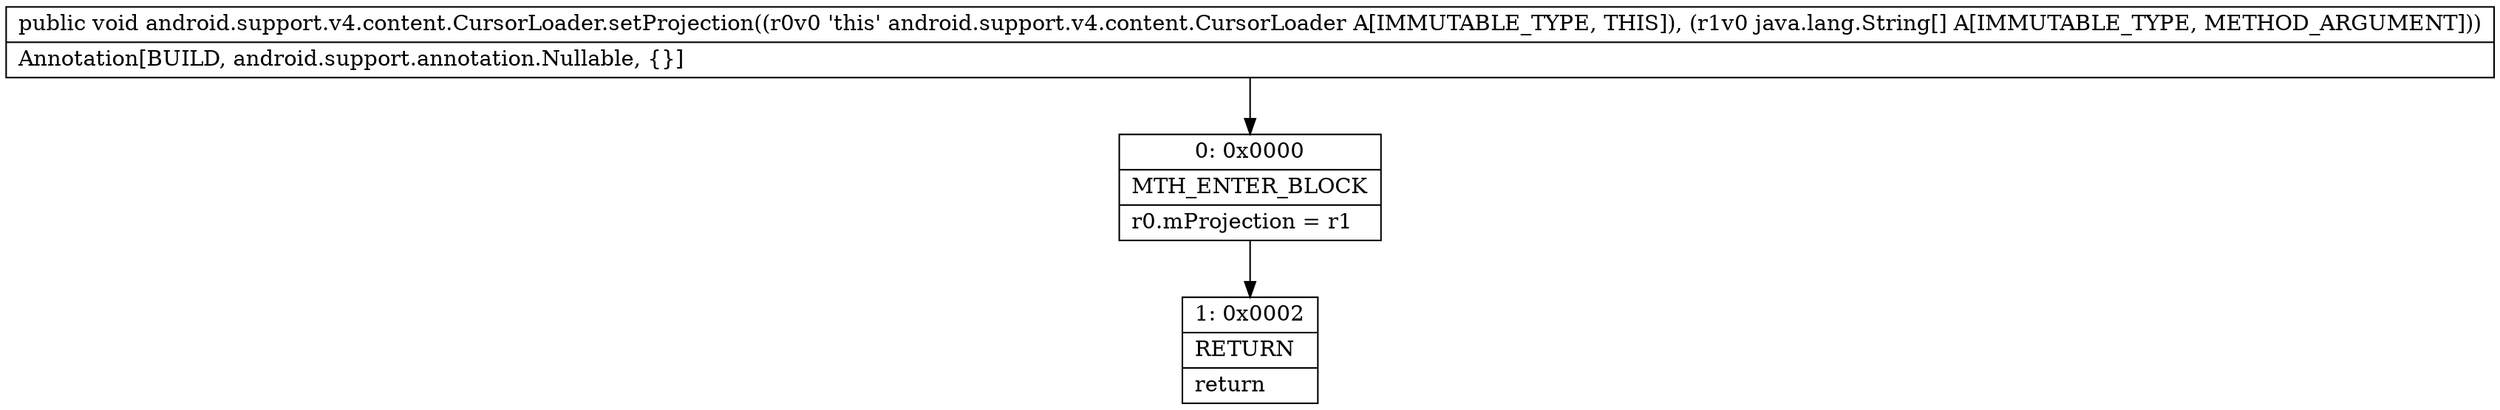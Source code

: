 digraph "CFG forandroid.support.v4.content.CursorLoader.setProjection([Ljava\/lang\/String;)V" {
Node_0 [shape=record,label="{0\:\ 0x0000|MTH_ENTER_BLOCK\l|r0.mProjection = r1\l}"];
Node_1 [shape=record,label="{1\:\ 0x0002|RETURN\l|return\l}"];
MethodNode[shape=record,label="{public void android.support.v4.content.CursorLoader.setProjection((r0v0 'this' android.support.v4.content.CursorLoader A[IMMUTABLE_TYPE, THIS]), (r1v0 java.lang.String[] A[IMMUTABLE_TYPE, METHOD_ARGUMENT]))  | Annotation[BUILD, android.support.annotation.Nullable, \{\}]\l}"];
MethodNode -> Node_0;
Node_0 -> Node_1;
}

